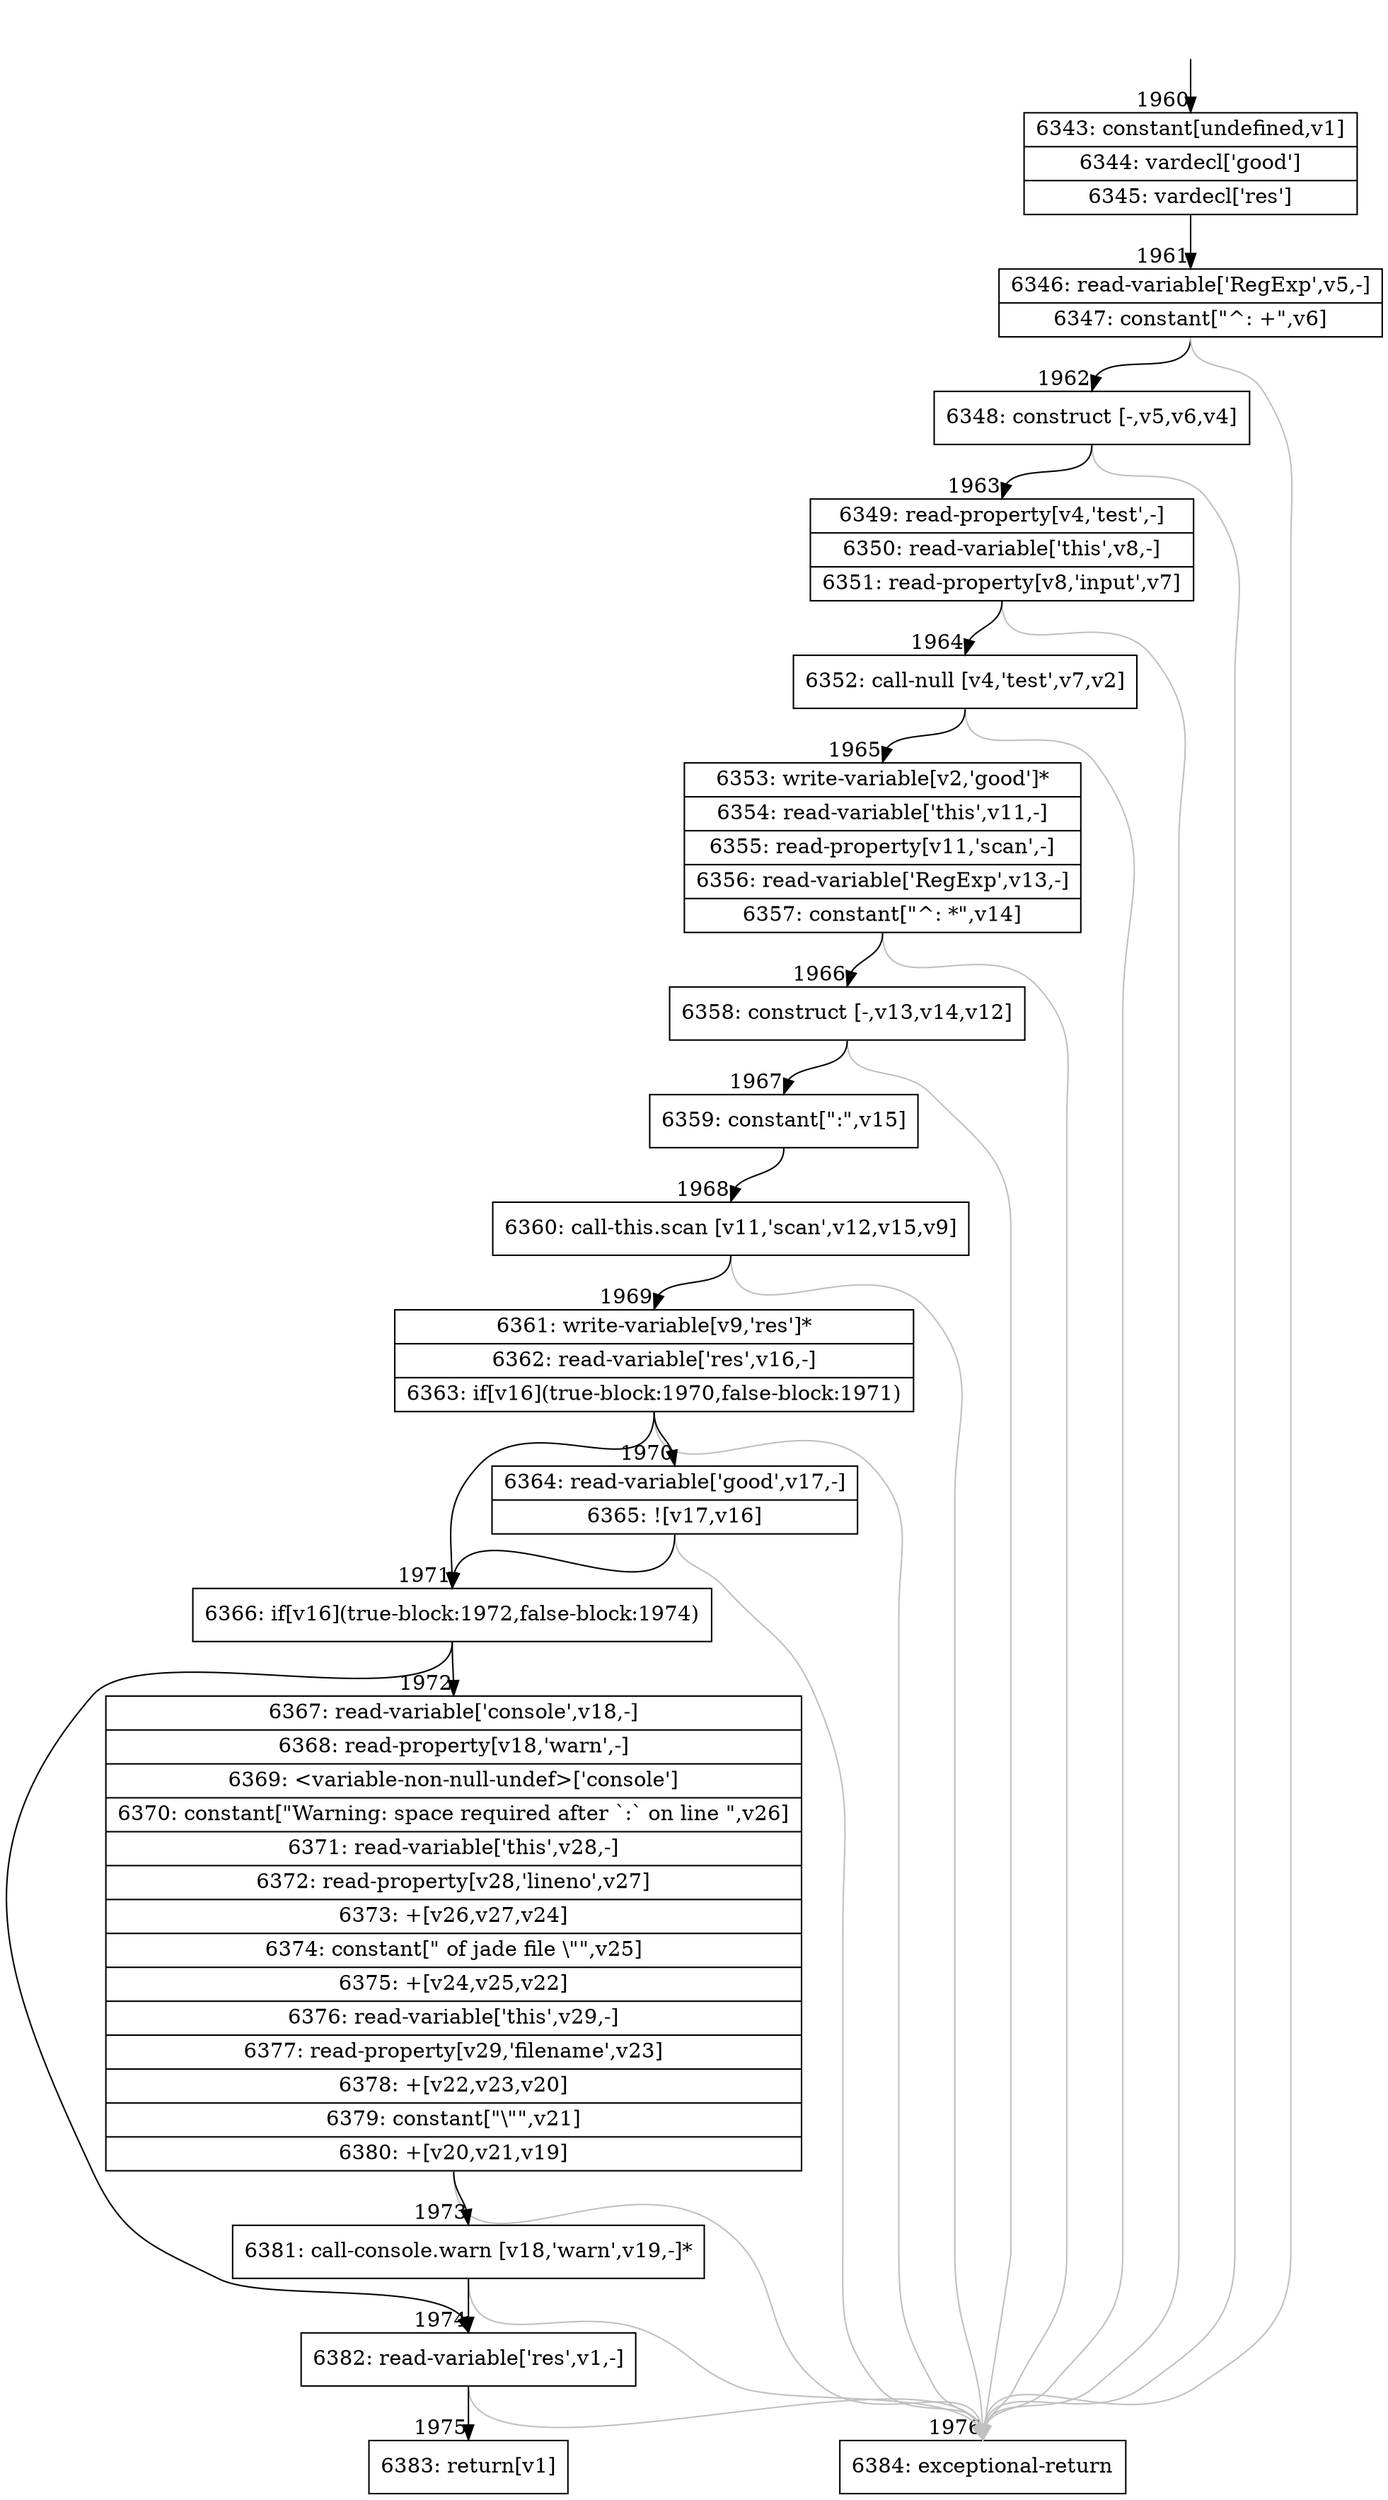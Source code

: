 digraph {
rankdir="TD"
BB_entry103[shape=none,label=""];
BB_entry103 -> BB1960 [tailport=s, headport=n, headlabel="    1960"]
BB1960 [shape=record label="{6343: constant[undefined,v1]|6344: vardecl['good']|6345: vardecl['res']}" ] 
BB1960 -> BB1961 [tailport=s, headport=n, headlabel="      1961"]
BB1961 [shape=record label="{6346: read-variable['RegExp',v5,-]|6347: constant[\"^: +\",v6]}" ] 
BB1961 -> BB1962 [tailport=s, headport=n, headlabel="      1962"]
BB1961 -> BB1976 [tailport=s, headport=n, color=gray, headlabel="      1976"]
BB1962 [shape=record label="{6348: construct [-,v5,v6,v4]}" ] 
BB1962 -> BB1963 [tailport=s, headport=n, headlabel="      1963"]
BB1962 -> BB1976 [tailport=s, headport=n, color=gray]
BB1963 [shape=record label="{6349: read-property[v4,'test',-]|6350: read-variable['this',v8,-]|6351: read-property[v8,'input',v7]}" ] 
BB1963 -> BB1964 [tailport=s, headport=n, headlabel="      1964"]
BB1963 -> BB1976 [tailport=s, headport=n, color=gray]
BB1964 [shape=record label="{6352: call-null [v4,'test',v7,v2]}" ] 
BB1964 -> BB1965 [tailport=s, headport=n, headlabel="      1965"]
BB1964 -> BB1976 [tailport=s, headport=n, color=gray]
BB1965 [shape=record label="{6353: write-variable[v2,'good']*|6354: read-variable['this',v11,-]|6355: read-property[v11,'scan',-]|6356: read-variable['RegExp',v13,-]|6357: constant[\"^: *\",v14]}" ] 
BB1965 -> BB1966 [tailport=s, headport=n, headlabel="      1966"]
BB1965 -> BB1976 [tailport=s, headport=n, color=gray]
BB1966 [shape=record label="{6358: construct [-,v13,v14,v12]}" ] 
BB1966 -> BB1967 [tailport=s, headport=n, headlabel="      1967"]
BB1966 -> BB1976 [tailport=s, headport=n, color=gray]
BB1967 [shape=record label="{6359: constant[\":\",v15]}" ] 
BB1967 -> BB1968 [tailport=s, headport=n, headlabel="      1968"]
BB1968 [shape=record label="{6360: call-this.scan [v11,'scan',v12,v15,v9]}" ] 
BB1968 -> BB1969 [tailport=s, headport=n, headlabel="      1969"]
BB1968 -> BB1976 [tailport=s, headport=n, color=gray]
BB1969 [shape=record label="{6361: write-variable[v9,'res']*|6362: read-variable['res',v16,-]|6363: if[v16](true-block:1970,false-block:1971)}" ] 
BB1969 -> BB1971 [tailport=s, headport=n, headlabel="      1971"]
BB1969 -> BB1970 [tailport=s, headport=n, headlabel="      1970"]
BB1969 -> BB1976 [tailport=s, headport=n, color=gray]
BB1970 [shape=record label="{6364: read-variable['good',v17,-]|6365: ![v17,v16]}" ] 
BB1970 -> BB1971 [tailport=s, headport=n]
BB1970 -> BB1976 [tailport=s, headport=n, color=gray]
BB1971 [shape=record label="{6366: if[v16](true-block:1972,false-block:1974)}" ] 
BB1971 -> BB1972 [tailport=s, headport=n, headlabel="      1972"]
BB1971 -> BB1974 [tailport=s, headport=n, headlabel="      1974"]
BB1972 [shape=record label="{6367: read-variable['console',v18,-]|6368: read-property[v18,'warn',-]|6369: \<variable-non-null-undef\>['console']|6370: constant[\"Warning: space required after `:` on line \",v26]|6371: read-variable['this',v28,-]|6372: read-property[v28,'lineno',v27]|6373: +[v26,v27,v24]|6374: constant[\" of jade file \\\"\",v25]|6375: +[v24,v25,v22]|6376: read-variable['this',v29,-]|6377: read-property[v29,'filename',v23]|6378: +[v22,v23,v20]|6379: constant[\"\\\"\",v21]|6380: +[v20,v21,v19]}" ] 
BB1972 -> BB1973 [tailport=s, headport=n, headlabel="      1973"]
BB1972 -> BB1976 [tailport=s, headport=n, color=gray]
BB1973 [shape=record label="{6381: call-console.warn [v18,'warn',v19,-]*}" ] 
BB1973 -> BB1974 [tailport=s, headport=n]
BB1973 -> BB1976 [tailport=s, headport=n, color=gray]
BB1974 [shape=record label="{6382: read-variable['res',v1,-]}" ] 
BB1974 -> BB1975 [tailport=s, headport=n, headlabel="      1975"]
BB1974 -> BB1976 [tailport=s, headport=n, color=gray]
BB1975 [shape=record label="{6383: return[v1]}" ] 
BB1976 [shape=record label="{6384: exceptional-return}" ] 
//#$~ 2055
}
